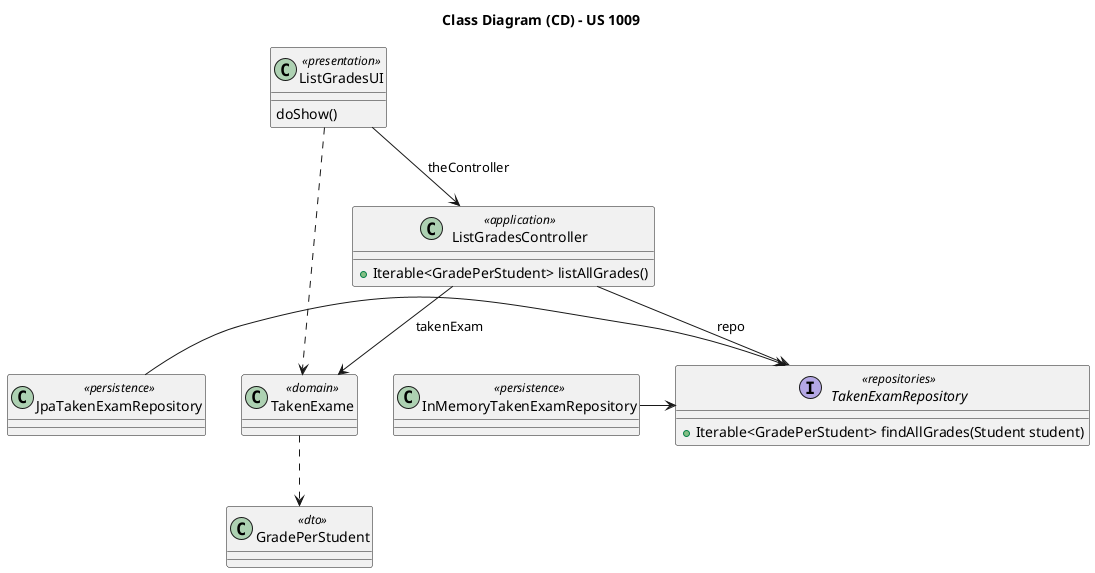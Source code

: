 @startuml

title Class Diagram (CD) - US 1009

'Classes
class ListGradesUI <<presentation>> {
    doShow()
}

class JpaTakenExamRepository <<persistence>> {}
class InMemoryTakenExamRepository <<persistence>> {}

class TakenExame <<domain>> {
}


class ListGradesController <<application>> {
    +Iterable<GradePerStudent> listAllGrades()
}



class GradePerStudent <<dto>>{
}

interface TakenExamRepository <<repositories>> {
    +Iterable<GradePerStudent> findAllGrades(Student student)
}

'Navigation
ListGradesUI --> ListGradesController : theController
ListGradesController --> TakenExamRepository : repo
ListGradesController --> TakenExame : takenExam

TakenExame -[dashed]-> GradePerStudent

JpaTakenExamRepository -> TakenExamRepository
InMemoryTakenExamRepository -> TakenExamRepository

'Dependencies
ListGradesUI -[dashed]-> TakenExame

@enduml